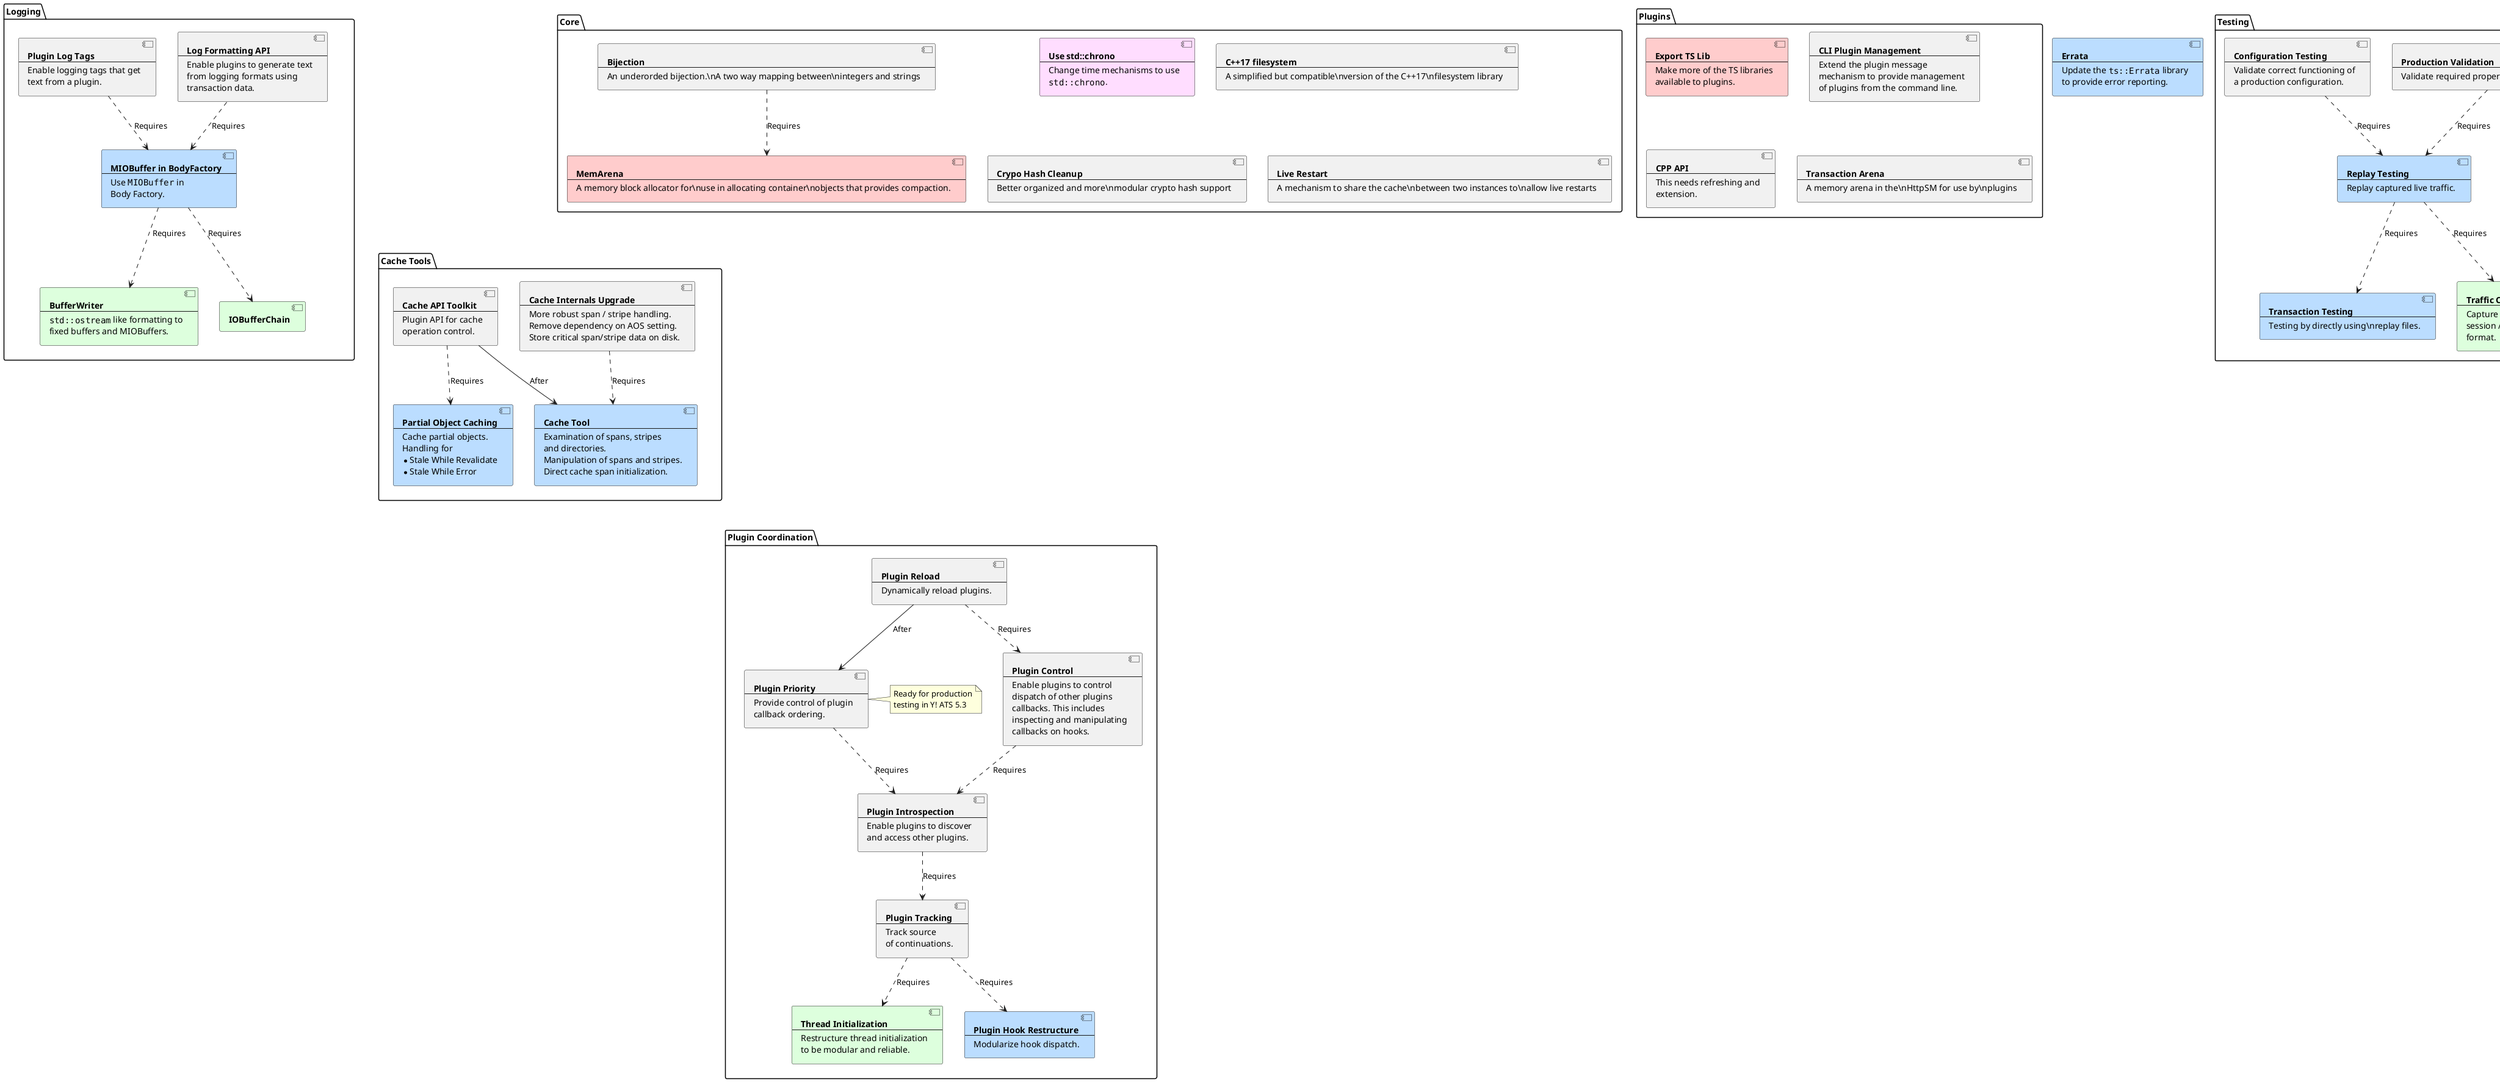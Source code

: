 @startuml

!define ACTIVE #BBDDFF
!define DONE #DDFFDD
!define FALLOW #FFDDFF
!define BLOCKED #FFCCCC

!definelong GenericComponent(TAG, TITLE, TEXT, STATE="")
  Component TAG STATE [
    **TITLE**
    ----
    TEXT
  ]
!enddefinelong

Component Errata ACTIVE [
  **Errata**
  ----
  Update the ""ts::Errata"" library
  to provide error reporting.
]

package "Cache Tools" {
  Component POC ACTIVE [
    **Partial Object Caching**
    ----
    Cache partial objects.
    Handling for
    * Stale While Revalidate
    * Stale While Error
  ]
  Component CacheTool ACTIVE [
    **Cache Tool**
    ----
    Examination of spans, stripes
    and directories.
    Manipulation of spans and stripes.
    Direct cache span initialization.
  ]
  Component CacheUpgrade [
    **Cache Internals Upgrade**
    ----
    More robust span / stripe handling.
    Remove dependency on AOS setting.
    Store critical span/stripe data on disk.
  ]
  Component CAT [
    **Cache API Toolkit**
    ----
    Plugin API for cache
    operation control.
  ]
  CAT ..> POC : Requires
  CAT --> CacheTool: After
  CacheUpgrade ..> CacheTool : Requires
}

package "Plugin Coordination" {
  Component ThreadInitialization DONE [
    **Thread Initialization**
    ----
    Restructure thread initialization
    to be modular and reliable.
  ]
  Component PluginHookFix ACTIVE [
    **Plugin Hook Restructure**
    ----
    Modularize hook dispatch.
  ]
  Component PluginTracking [
    **Plugin Tracking**
    ----
    Track source
    of continuations.
  ]
  Component PluginIntrospection [
    **Plugin Introspection**
    ----
    Enable plugins to discover
    and access other plugins.
  ]
  Component PluginControl [
    **Plugin Control**
    ----
    Enable plugins to control
    dispatch of other plugins
    callbacks. This includes
    inspecting and manipulating
    callbacks on hooks.
  ]
  Component PluginPriority [
    **Plugin Priority**
    ----
    Provide control of plugin
    callback ordering.
  ]
  note right of PluginPriority : Ready for production\ntesting in Y! ATS 5.3
  Component PluginReload [
    **Plugin Reload**
    ----
    Dynamically reload plugins.
  ]
  PluginTracking ..> PluginHookFix : Requires
  PluginTracking ..> ThreadInitialization : Requires
  PluginReload ..> PluginControl : Requires
  PluginReload --> PluginPriority : After
  PluginPriority ..> PluginIntrospection : Requires
  PluginControl ..> PluginIntrospection : Requires
  PluginIntrospection ..> PluginTracking : Requires
}

Package Logging {
  Component BufferWriter DONE [
   **BufferWriter**
   ----
   ""std::ostream"" like formatting to
   fixed buffers and MIOBuffers.
  ]
  Component IOBufferChain DONE [
    **IOBufferChain**
  ]
  Component BodyFactory ACTIVE [
    **MIOBuffer in BodyFactory**
    ----
    Use ""MIOBuffer"" in
    Body Factory.
  ]
  Component LogFormatAPI [
    **Log Formatting API**
    ----
    Enable plugins to generate text
    from logging formats using
    transaction data.
  ]
  Component PluginLogTags [
    **Plugin Log Tags**
    ----
    Enable logging tags that get
    text from a plugin.
  ]
  BodyFactory ..> BufferWriter : Requires
  BodyFactory ..> IOBufferChain : Requires
  LogFormatAPI ..> BodyFactory : Requires
  PluginLogTags ..> BodyFactory : Requires
}

package Testing {
  Component ReplayTesting ACTIVE [
    **Replay Testing**
    ----
    Replay captured live traffic.
  ]

  GenericComponent(TransactionTesting,"Transaction Testing", "Testing by directly using\nreplay files.", ACTIVE)

  Component TrafficCapture DONE [
    **Traffic Capture**
    ----
    Capture live traffic in
    session / transaction based
    format.
  ]

  GenericComponent(ProdValidator, "Production Validation", "Validate required properties of\nproduction servers.")

  Component ConfigTesting [
    **Configuration Testing**
    ----
    Validate correct functioning of
    a production configuration.
  ]

  ReplayTesting ..> TransactionTesting : Requires
  ReplayTesting ..> TrafficCapture : Requires
  ConfigTesting ..> ReplayTesting : Requires
  ProdValidator ..> ReplayTesting : Requires
}

package Core {
  Component Chrono FALLOW [
    **Use std::chrono**
    ----
    Change time mechanisms to use
    ""std::chrono"".
  ]

  GenericComponent(filesystem, "C++17 filesystem", "A simplified but compatible\nversion of the C++17\nfilesystem library")
  GenericComponent(cryptohash, "Crypo Hash Cleanup", "Better organized and more\nmodular crypto hash support")
  GenericComponent(live_restart, "Live Restart", "A mechanism to share the cache\nbetween two instances to\nallow live restarts")
  GenericComponent(compacting_arena, "MemArena",    "A memory block allocator for\nuse in allocating container\nobjects that provides compaction.", BLOCKED)
  GenericComponent(bijection, "Bijection", "An underorded bijection.\nA two way mapping between\nintegers and strings")

  bijection ..> compacting_arena : Requires
}

package Plugins {
  Component ExportTSLib BLOCKED [
    **Export TS Lib**
    ----
    Make more of the TS libraries
    available to plugins.
  ]
  Component PluginMgmt [
    **CLI Plugin Management**
    ----
    Extend the plugin message
    mechanism to provide management
    of plugins from the command line.
  ]
  Component CPPAPI [
    **CPP API**
    ----
    This needs refreshing and
    extension.
  ]

  GenericComponent(plugin_arena, "Transaction Arena", "A memory arena in the\nHttpSM for use by\nplugins")
}

' Fake links to control layout
Logging -[hidden]-- "Cache Tools"
"Cache Tools" -[hidden]-- "Plugin Coordination"

@enduml
